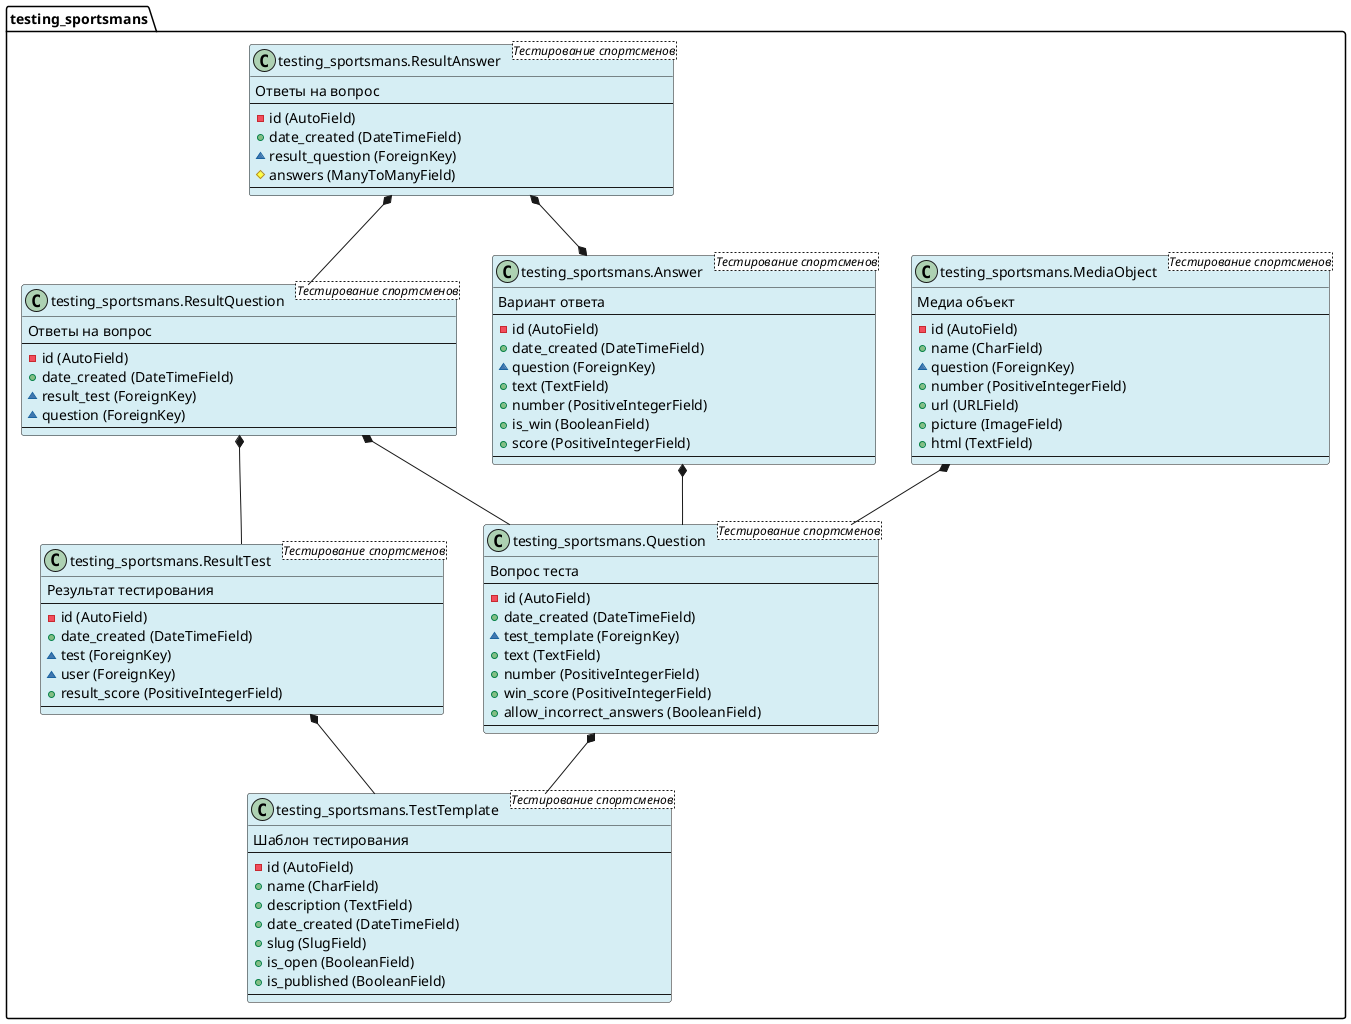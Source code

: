 @startuml
class "testing_sportsmans.Answer <Тестирование спортсменов>" as testing_sportsmans.Answer #d6eef4 {
    Вариант ответа
    --
    - id (AutoField)
    + date_created (DateTimeField)
    ~ question (ForeignKey)
    + text (TextField)
    + number (PositiveIntegerField)
    + is_win (BooleanField)
    + score (PositiveIntegerField)
    --
}
testing_sportsmans.Answer *-- testing_sportsmans.Question


class "testing_sportsmans.MediaObject <Тестирование спортсменов>" as testing_sportsmans.MediaObject #d6eef4 {
    Медиа объект
    --
    - id (AutoField)
    + name (CharField)
    ~ question (ForeignKey)
    + number (PositiveIntegerField)
    + url (URLField)
    + picture (ImageField)
    + html (TextField)
    --
}
testing_sportsmans.MediaObject *-- testing_sportsmans.Question


class "testing_sportsmans.Question <Тестирование спортсменов>" as testing_sportsmans.Question #d6eef4 {
    Вопрос теста
    --
    - id (AutoField)
    + date_created (DateTimeField)
    ~ test_template (ForeignKey)
    + text (TextField)
    + number (PositiveIntegerField)
    + win_score (PositiveIntegerField)
    + allow_incorrect_answers (BooleanField)
    --
}
testing_sportsmans.Question *-- testing_sportsmans.TestTemplate


class "testing_sportsmans.ResultAnswer <Тестирование спортсменов>" as testing_sportsmans.ResultAnswer #d6eef4 {
    Ответы на вопрос
    --
    - id (AutoField)
    + date_created (DateTimeField)
    ~ result_question (ForeignKey)
    # answers (ManyToManyField)
    --
}
testing_sportsmans.ResultAnswer *-- testing_sportsmans.ResultQuestion
testing_sportsmans.ResultAnswer *--* testing_sportsmans.Answer


class "testing_sportsmans.ResultQuestion <Тестирование спортсменов>" as testing_sportsmans.ResultQuestion #d6eef4 {
    Ответы на вопрос
    --
    - id (AutoField)
    + date_created (DateTimeField)
    ~ result_test (ForeignKey)
    ~ question (ForeignKey)
    --
}
testing_sportsmans.ResultQuestion *-- testing_sportsmans.ResultTest
testing_sportsmans.ResultQuestion *-- testing_sportsmans.Question


class "testing_sportsmans.ResultTest <Тестирование спортсменов>" as testing_sportsmans.ResultTest #d6eef4 {
    Результат тестирования
    --
    - id (AutoField)
    + date_created (DateTimeField)
    ~ test (ForeignKey)
    ~ user (ForeignKey)
    + result_score (PositiveIntegerField)
    --
}
testing_sportsmans.ResultTest *-- testing_sportsmans.TestTemplate


class "testing_sportsmans.TestTemplate <Тестирование спортсменов>" as testing_sportsmans.TestTemplate #d6eef4 {
    Шаблон тестирования
    --
    - id (AutoField)
    + name (CharField)
    + description (TextField)
    + date_created (DateTimeField)
    + slug (SlugField)
    + is_open (BooleanField)
    + is_published (BooleanField)
    --
}


@enduml
